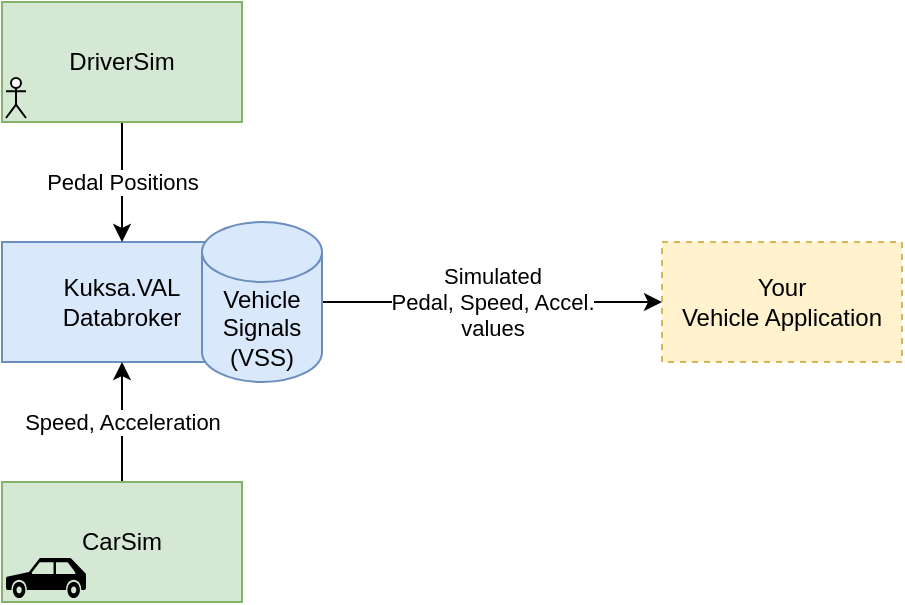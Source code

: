 <mxfile>
    <diagram id="SP5YkeVd-Y_nmscXy2NN" name="Page-1">
        <mxGraphModel dx="978" dy="498" grid="1" gridSize="10" guides="1" tooltips="1" connect="1" arrows="1" fold="1" page="1" pageScale="1" pageWidth="850" pageHeight="1100" math="0" shadow="0">
            <root>
                <mxCell id="0"/>
                <mxCell id="1" parent="0"/>
                <mxCell id="2" value="Kuksa.VAL&lt;br&gt;Databroker" style="rounded=0;whiteSpace=wrap;html=1;fillColor=#dae8fc;strokeColor=#6c8ebf;" vertex="1" parent="1">
                    <mxGeometry x="120" y="140" width="120" height="60" as="geometry"/>
                </mxCell>
                <mxCell id="13" value="Simulated&lt;br&gt;Pedal, Speed, Accel.&lt;br&gt;values" style="edgeStyle=none;html=1;startArrow=none;startFill=0;" edge="1" parent="1" source="3" target="12">
                    <mxGeometry relative="1" as="geometry"/>
                </mxCell>
                <mxCell id="3" value="Vehicle&lt;br&gt;Signals&lt;br&gt;(VSS)" style="shape=cylinder3;whiteSpace=wrap;html=1;boundedLbl=1;backgroundOutline=1;size=15;fillColor=#dae8fc;strokeColor=#6c8ebf;" vertex="1" parent="1">
                    <mxGeometry x="220" y="130" width="60" height="80" as="geometry"/>
                </mxCell>
                <mxCell id="9" value="Speed, Acceleration" style="edgeStyle=none;html=1;entryX=0.5;entryY=1;entryDx=0;entryDy=0;startArrow=none;startFill=0;" edge="1" parent="1" source="5" target="2">
                    <mxGeometry relative="1" as="geometry"/>
                </mxCell>
                <mxCell id="5" value="CarSim" style="rounded=0;whiteSpace=wrap;html=1;fillColor=#d5e8d4;strokeColor=#82b366;" vertex="1" parent="1">
                    <mxGeometry x="120" y="260" width="120" height="60" as="geometry"/>
                </mxCell>
                <mxCell id="8" value="Pedal Positions" style="edgeStyle=none;html=1;startArrow=none;startFill=0;" edge="1" parent="1" source="6" target="2">
                    <mxGeometry relative="1" as="geometry"/>
                </mxCell>
                <mxCell id="6" value="DriverSim" style="rounded=0;whiteSpace=wrap;html=1;fillColor=#d5e8d4;strokeColor=#82b366;" vertex="1" parent="1">
                    <mxGeometry x="120" y="20" width="120" height="60" as="geometry"/>
                </mxCell>
                <mxCell id="7" value="&lt;br&gt;" style="shape=umlActor;verticalLabelPosition=bottom;verticalAlign=top;html=1;outlineConnect=0;" vertex="1" parent="1">
                    <mxGeometry x="122" y="58" width="10" height="20" as="geometry"/>
                </mxCell>
                <mxCell id="11" value="" style="shape=mxgraph.signs.transportation.car_3;html=1;pointerEvents=1;fillColor=#000000;strokeColor=none;verticalLabelPosition=bottom;verticalAlign=top;align=center;" vertex="1" parent="1">
                    <mxGeometry x="122" y="298" width="40" height="20" as="geometry"/>
                </mxCell>
                <mxCell id="12" value="Your&lt;br&gt;Vehicle Application" style="rounded=0;whiteSpace=wrap;html=1;fillColor=#fff2cc;strokeColor=#d6b656;dashed=1;" vertex="1" parent="1">
                    <mxGeometry x="450" y="140" width="120" height="60" as="geometry"/>
                </mxCell>
            </root>
        </mxGraphModel>
    </diagram>
</mxfile>